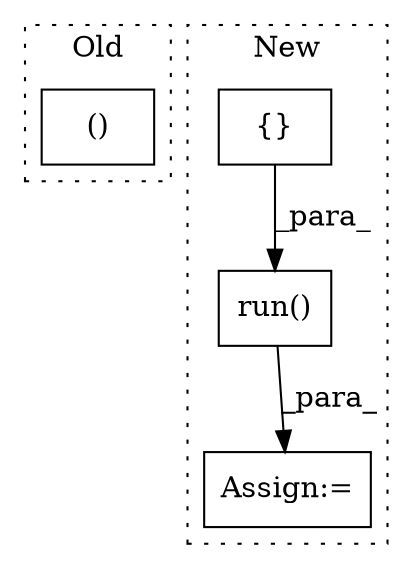 digraph G {
subgraph cluster0 {
1 [label="()" a="54" s="5385" l="16" shape="box"];
label = "Old";
style="dotted";
}
subgraph cluster1 {
2 [label="run()" a="75" s="6692,6719" l="18,1" shape="box"];
3 [label="Assign:=" a="68" s="6689" l="3" shape="box"];
4 [label="{}" a="59" s="5774,5789" l="1,0" shape="box"];
label = "New";
style="dotted";
}
2 -> 3 [label="_para_"];
4 -> 2 [label="_para_"];
}